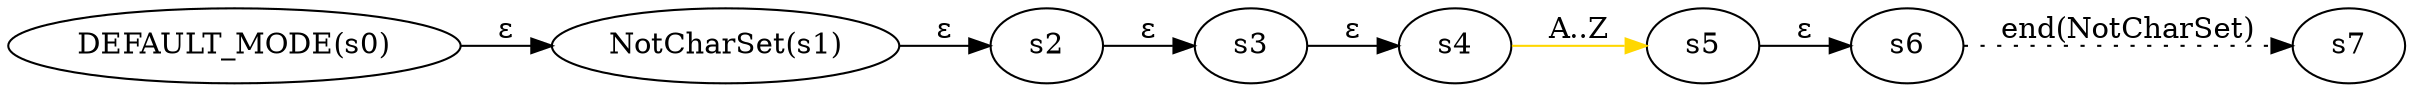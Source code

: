 digraph ATN {
  rankdir=LR;

  "DEFAULT_MODE(s0)" -> "NotCharSet(s1)" [label=ε]
  "NotCharSet(s1)" -> s2 [label=ε]
  s2 -> s3 [label=ε]
  s3 -> s4 [label=ε]
  s4 -> s5 [label="A..Z" color=gold]
  s5 -> s6 [label=ε]
  s6 -> s7 [label="end(NotCharSet)" style=dotted]
}